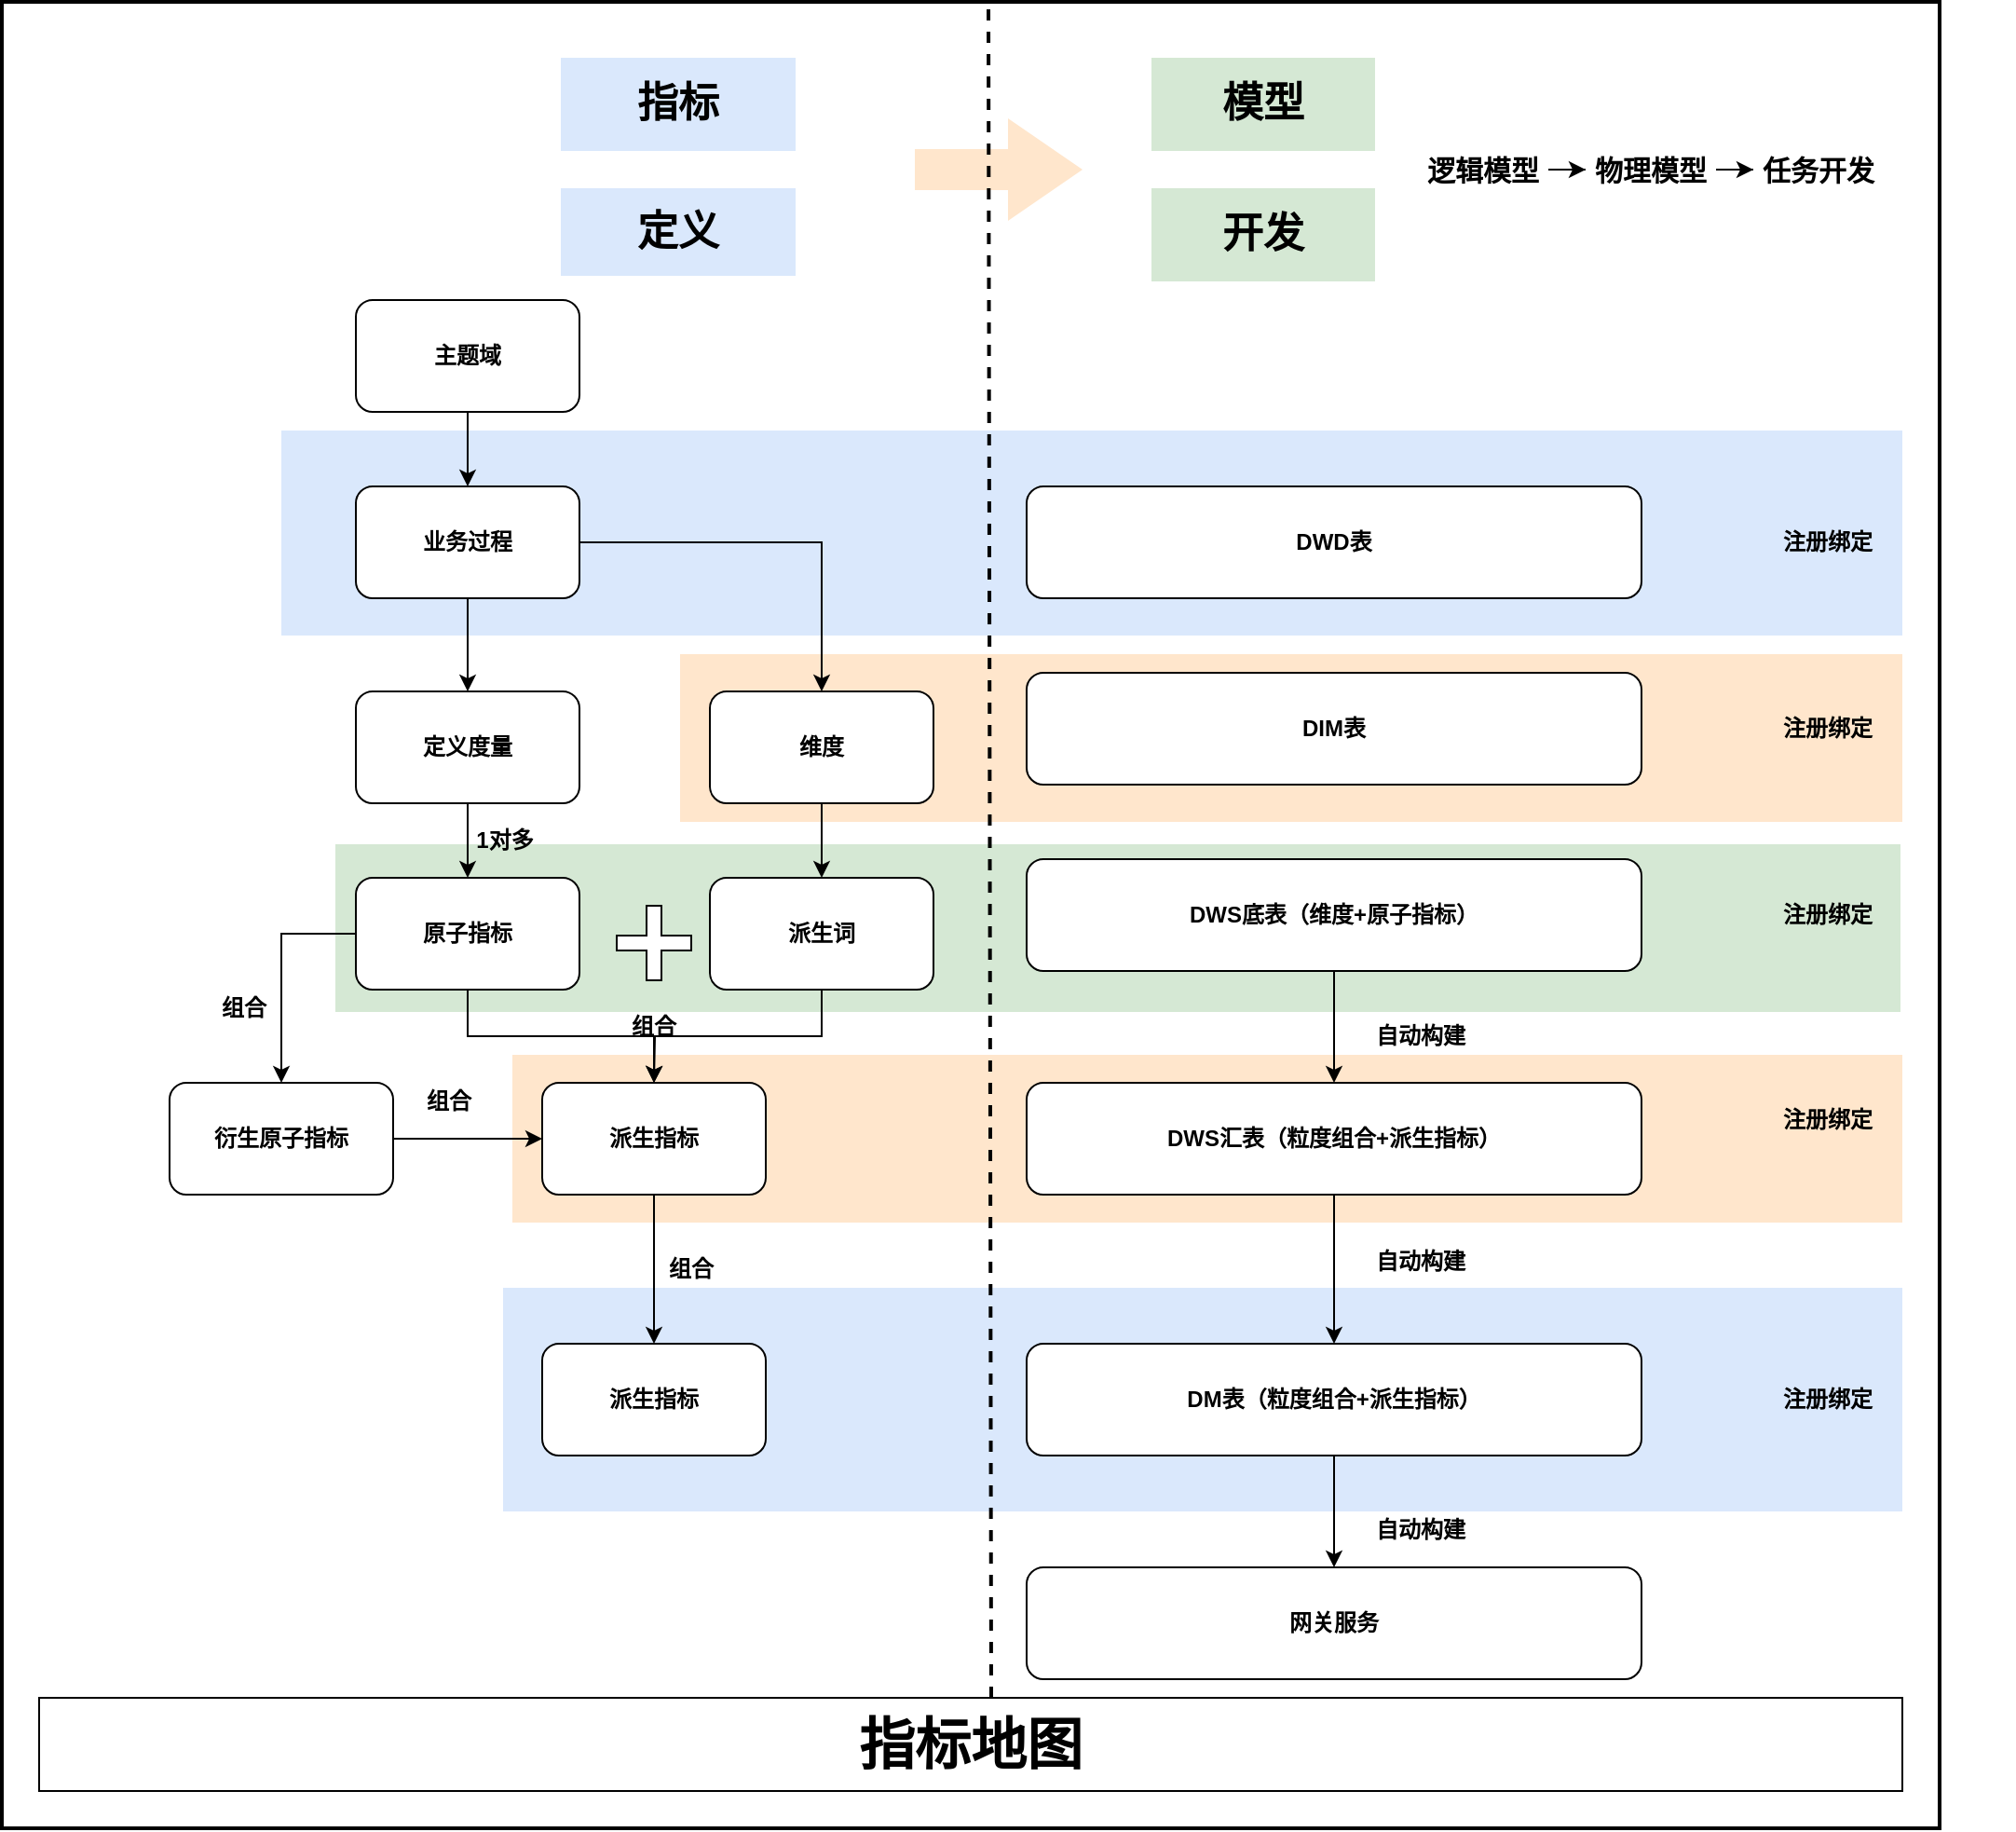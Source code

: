 <mxfile version="20.8.23" type="github">
  <diagram name="第 1 页" id="JSUvzp0A9ffYqXPfsxZi">
    <mxGraphModel dx="1122" dy="521" grid="1" gridSize="10" guides="1" tooltips="1" connect="1" arrows="1" fold="1" page="1" pageScale="1" pageWidth="827" pageHeight="1169" math="0" shadow="0">
      <root>
        <mxCell id="0" />
        <mxCell id="1" parent="0" />
        <mxCell id="ZQcCrLwTL-A52zjqZKLK-1" value="" style="rounded=0;whiteSpace=wrap;html=1;fontStyle=1;strokeWidth=2;" diagramCategory="general" diagramName="Rectangle" vertex="1" parent="1">
          <mxGeometry x="90" y="110" width="1040" height="980" as="geometry" />
        </mxCell>
        <mxCell id="ZQcCrLwTL-A52zjqZKLK-2" value="" style="rounded=0;whiteSpace=wrap;html=1;dashed=1;fontStyle=1;strokeColor=none;fillColor=#d5e8d4;" diagramCategory="general" diagramName="Rectangle" vertex="1" parent="1">
          <mxGeometry x="269" y="562" width="840" height="90" as="geometry" />
        </mxCell>
        <mxCell id="ZQcCrLwTL-A52zjqZKLK-3" value="" style="rounded=0;whiteSpace=wrap;html=1;dashed=1;fontStyle=1;strokeColor=none;fillColor=#dae8fc;" diagramCategory="general" diagramName="Rectangle" vertex="1" parent="1">
          <mxGeometry x="359" y="800" width="751" height="120" as="geometry" />
        </mxCell>
        <mxCell id="ZQcCrLwTL-A52zjqZKLK-4" value="" style="rounded=0;whiteSpace=wrap;html=1;dashed=1;fontStyle=1;strokeColor=none;fillColor=#ffe6cc;" diagramCategory="general" diagramName="Rectangle" vertex="1" parent="1">
          <mxGeometry x="364" y="675" width="746" height="90" as="geometry" />
        </mxCell>
        <mxCell id="ZQcCrLwTL-A52zjqZKLK-5" value="注册绑定" style="text;html=1;strokeColor=none;fillColor=none;align=center;verticalAlign=middle;whiteSpace=wrap;rounded=0;fontStyle=1" diagramCategory="general" diagramName="text" vertex="1" parent="1">
          <mxGeometry x="1035" y="700" width="70" height="20" as="geometry" />
        </mxCell>
        <mxCell id="ZQcCrLwTL-A52zjqZKLK-6" value="" style="rounded=0;whiteSpace=wrap;html=1;dashed=1;fontStyle=1;strokeColor=none;fillColor=#ffe6cc;" diagramCategory="general" diagramName="Rectangle" vertex="1" parent="1">
          <mxGeometry x="454" y="460" width="656" height="90" as="geometry" />
        </mxCell>
        <mxCell id="ZQcCrLwTL-A52zjqZKLK-7" value="" style="rounded=0;whiteSpace=wrap;html=1;dashed=1;fontStyle=1;strokeColor=none;fillColor=#dae8fc;" diagramCategory="general" diagramName="Rectangle" vertex="1" parent="1">
          <mxGeometry x="240" y="340" width="870" height="110" as="geometry" />
        </mxCell>
        <mxCell id="ZQcCrLwTL-A52zjqZKLK-8" style="edgeStyle=orthogonalEdgeStyle;rounded=0;orthogonalLoop=1;jettySize=auto;html=1;exitX=0.5;exitY=1;exitDx=0;exitDy=0;fontStyle=1" edge="1" parent="1" source="ZQcCrLwTL-A52zjqZKLK-9" target="ZQcCrLwTL-A52zjqZKLK-12">
          <mxGeometry relative="1" as="geometry" />
        </mxCell>
        <mxCell id="ZQcCrLwTL-A52zjqZKLK-9" value="主题域" style="rounded=1;whiteSpace=wrap;html=1;fontStyle=1" diagramCategory="general" diagramName="RoundedRectangle" vertex="1" parent="1">
          <mxGeometry x="280" y="270" width="120" height="60" as="geometry" />
        </mxCell>
        <mxCell id="ZQcCrLwTL-A52zjqZKLK-10" style="edgeStyle=orthogonalEdgeStyle;rounded=0;orthogonalLoop=1;jettySize=auto;html=1;exitX=0.5;exitY=1;exitDx=0;exitDy=0;entryX=0.5;entryY=0;entryDx=0;entryDy=0;fontStyle=1" edge="1" parent="1" source="ZQcCrLwTL-A52zjqZKLK-12" target="ZQcCrLwTL-A52zjqZKLK-14">
          <mxGeometry relative="1" as="geometry" />
        </mxCell>
        <mxCell id="ZQcCrLwTL-A52zjqZKLK-11" style="edgeStyle=orthogonalEdgeStyle;rounded=0;orthogonalLoop=1;jettySize=auto;html=1;exitX=1;exitY=0.5;exitDx=0;exitDy=0;entryX=0.5;entryY=0;entryDx=0;entryDy=0;fontStyle=1" edge="1" parent="1" source="ZQcCrLwTL-A52zjqZKLK-12" target="ZQcCrLwTL-A52zjqZKLK-19">
          <mxGeometry relative="1" as="geometry" />
        </mxCell>
        <mxCell id="ZQcCrLwTL-A52zjqZKLK-12" value="业务过程" style="rounded=1;whiteSpace=wrap;html=1;fontStyle=1" diagramCategory="general" diagramName="RoundedRectangle" vertex="1" parent="1">
          <mxGeometry x="280" y="370" width="120" height="60" as="geometry" />
        </mxCell>
        <mxCell id="ZQcCrLwTL-A52zjqZKLK-13" style="edgeStyle=orthogonalEdgeStyle;rounded=0;orthogonalLoop=1;jettySize=auto;html=1;exitX=0.5;exitY=1;exitDx=0;exitDy=0;fontStyle=1" edge="1" parent="1" source="ZQcCrLwTL-A52zjqZKLK-14" target="ZQcCrLwTL-A52zjqZKLK-17">
          <mxGeometry relative="1" as="geometry" />
        </mxCell>
        <mxCell id="ZQcCrLwTL-A52zjqZKLK-14" value="定义度量" style="rounded=1;whiteSpace=wrap;html=1;fontStyle=1" diagramCategory="general" diagramName="RoundedRectangle" vertex="1" parent="1">
          <mxGeometry x="280" y="480" width="120" height="60" as="geometry" />
        </mxCell>
        <mxCell id="ZQcCrLwTL-A52zjqZKLK-15" style="edgeStyle=orthogonalEdgeStyle;rounded=0;orthogonalLoop=1;jettySize=auto;html=1;exitX=0.5;exitY=1;exitDx=0;exitDy=0;fontStyle=1" edge="1" parent="1" source="ZQcCrLwTL-A52zjqZKLK-17">
          <mxGeometry relative="1" as="geometry">
            <mxPoint x="440" y="690" as="targetPoint" />
          </mxGeometry>
        </mxCell>
        <mxCell id="ZQcCrLwTL-A52zjqZKLK-16" style="edgeStyle=orthogonalEdgeStyle;rounded=0;orthogonalLoop=1;jettySize=auto;html=1;exitX=0;exitY=0.5;exitDx=0;exitDy=0;fontStyle=1" edge="1" parent="1" source="ZQcCrLwTL-A52zjqZKLK-17" target="ZQcCrLwTL-A52zjqZKLK-24">
          <mxGeometry relative="1" as="geometry" />
        </mxCell>
        <mxCell id="ZQcCrLwTL-A52zjqZKLK-17" value="原子指标" style="rounded=1;whiteSpace=wrap;html=1;fontStyle=1" diagramCategory="general" diagramName="RoundedRectangle" vertex="1" parent="1">
          <mxGeometry x="280" y="580" width="120" height="60" as="geometry" />
        </mxCell>
        <mxCell id="ZQcCrLwTL-A52zjqZKLK-18" style="edgeStyle=orthogonalEdgeStyle;rounded=0;orthogonalLoop=1;jettySize=auto;html=1;exitX=0.5;exitY=1;exitDx=0;exitDy=0;fontStyle=1" edge="1" parent="1" source="ZQcCrLwTL-A52zjqZKLK-19" target="ZQcCrLwTL-A52zjqZKLK-21">
          <mxGeometry relative="1" as="geometry" />
        </mxCell>
        <mxCell id="ZQcCrLwTL-A52zjqZKLK-19" value="维度" style="rounded=1;whiteSpace=wrap;html=1;fontStyle=1" diagramCategory="general" diagramName="RoundedRectangle" vertex="1" parent="1">
          <mxGeometry x="470" y="480" width="120" height="60" as="geometry" />
        </mxCell>
        <mxCell id="ZQcCrLwTL-A52zjqZKLK-20" style="edgeStyle=orthogonalEdgeStyle;rounded=0;orthogonalLoop=1;jettySize=auto;html=1;exitX=0.5;exitY=1;exitDx=0;exitDy=0;entryX=0.5;entryY=0;entryDx=0;entryDy=0;fontStyle=1" edge="1" parent="1" source="ZQcCrLwTL-A52zjqZKLK-21" target="ZQcCrLwTL-A52zjqZKLK-23">
          <mxGeometry relative="1" as="geometry" />
        </mxCell>
        <mxCell id="ZQcCrLwTL-A52zjqZKLK-21" value="派生词" style="rounded=1;whiteSpace=wrap;html=1;fontStyle=1" diagramCategory="general" diagramName="RoundedRectangle" vertex="1" parent="1">
          <mxGeometry x="470" y="580" width="120" height="60" as="geometry" />
        </mxCell>
        <mxCell id="ZQcCrLwTL-A52zjqZKLK-22" style="edgeStyle=orthogonalEdgeStyle;rounded=0;orthogonalLoop=1;jettySize=auto;html=1;exitX=0.5;exitY=1;exitDx=0;exitDy=0;fontStyle=1" edge="1" parent="1" source="ZQcCrLwTL-A52zjqZKLK-23" target="ZQcCrLwTL-A52zjqZKLK-27">
          <mxGeometry relative="1" as="geometry" />
        </mxCell>
        <mxCell id="ZQcCrLwTL-A52zjqZKLK-23" value="派生指标" style="rounded=1;whiteSpace=wrap;html=1;fontStyle=1" diagramCategory="general" diagramName="RoundedRectangle" vertex="1" parent="1">
          <mxGeometry x="380" y="690" width="120" height="60" as="geometry" />
        </mxCell>
        <mxCell id="ZQcCrLwTL-A52zjqZKLK-69" style="edgeStyle=orthogonalEdgeStyle;rounded=0;orthogonalLoop=1;jettySize=auto;html=1;exitX=1;exitY=0.5;exitDx=0;exitDy=0;entryX=0;entryY=0.5;entryDx=0;entryDy=0;fontSize=15;" edge="1" parent="1" source="ZQcCrLwTL-A52zjqZKLK-24" target="ZQcCrLwTL-A52zjqZKLK-23">
          <mxGeometry relative="1" as="geometry" />
        </mxCell>
        <mxCell id="ZQcCrLwTL-A52zjqZKLK-24" value="衍生原子指标" style="rounded=1;whiteSpace=wrap;html=1;fontStyle=1" diagramCategory="general" diagramName="RoundedRectangle" vertex="1" parent="1">
          <mxGeometry x="180" y="690" width="120" height="60" as="geometry" />
        </mxCell>
        <mxCell id="ZQcCrLwTL-A52zjqZKLK-25" value="组合" style="text;html=1;strokeColor=none;fillColor=none;align=center;verticalAlign=middle;whiteSpace=wrap;rounded=0;fontStyle=1" diagramCategory="general" diagramName="text" vertex="1" parent="1">
          <mxGeometry x="200" y="640" width="40" height="20" as="geometry" />
        </mxCell>
        <mxCell id="ZQcCrLwTL-A52zjqZKLK-26" value="组合" style="text;html=1;strokeColor=none;fillColor=none;align=center;verticalAlign=middle;whiteSpace=wrap;rounded=0;fontStyle=1" diagramCategory="general" diagramName="text" vertex="1" parent="1">
          <mxGeometry x="420" y="650" width="40" height="20" as="geometry" />
        </mxCell>
        <mxCell id="ZQcCrLwTL-A52zjqZKLK-27" value="派生指标" style="rounded=1;whiteSpace=wrap;html=1;fontStyle=1" diagramCategory="general" diagramName="RoundedRectangle" vertex="1" parent="1">
          <mxGeometry x="380" y="830" width="120" height="60" as="geometry" />
        </mxCell>
        <mxCell id="ZQcCrLwTL-A52zjqZKLK-28" value="组合" style="text;html=1;strokeColor=none;fillColor=none;align=center;verticalAlign=middle;whiteSpace=wrap;rounded=0;fontStyle=1" diagramCategory="general" diagramName="text" vertex="1" parent="1">
          <mxGeometry x="440" y="780" width="40" height="20" as="geometry" />
        </mxCell>
        <mxCell id="ZQcCrLwTL-A52zjqZKLK-29" value="DIM表" style="rounded=1;whiteSpace=wrap;html=1;fontStyle=1" diagramCategory="general" diagramName="RoundedRectangle" vertex="1" parent="1">
          <mxGeometry x="640" y="470" width="330" height="60" as="geometry" />
        </mxCell>
        <mxCell id="ZQcCrLwTL-A52zjqZKLK-30" value="DWD表" style="rounded=1;whiteSpace=wrap;html=1;fontStyle=1" diagramCategory="general" diagramName="RoundedRectangle" vertex="1" parent="1">
          <mxGeometry x="640" y="370" width="330" height="60" as="geometry" />
        </mxCell>
        <mxCell id="ZQcCrLwTL-A52zjqZKLK-31" style="edgeStyle=orthogonalEdgeStyle;rounded=0;orthogonalLoop=1;jettySize=auto;html=1;exitX=0.5;exitY=1;exitDx=0;exitDy=0;entryX=0.5;entryY=0;entryDx=0;entryDy=0;fontStyle=1" edge="1" parent="1" source="ZQcCrLwTL-A52zjqZKLK-32" target="ZQcCrLwTL-A52zjqZKLK-34">
          <mxGeometry relative="1" as="geometry" />
        </mxCell>
        <mxCell id="ZQcCrLwTL-A52zjqZKLK-32" value="DWS底表（维度+原子指标）" style="rounded=1;whiteSpace=wrap;html=1;fontStyle=1" diagramCategory="general" diagramName="RoundedRectangle" vertex="1" parent="1">
          <mxGeometry x="640" y="570" width="330" height="60" as="geometry" />
        </mxCell>
        <mxCell id="ZQcCrLwTL-A52zjqZKLK-33" style="edgeStyle=orthogonalEdgeStyle;rounded=0;orthogonalLoop=1;jettySize=auto;html=1;exitX=0.5;exitY=1;exitDx=0;exitDy=0;fontStyle=1" edge="1" parent="1" source="ZQcCrLwTL-A52zjqZKLK-34" target="ZQcCrLwTL-A52zjqZKLK-36">
          <mxGeometry relative="1" as="geometry" />
        </mxCell>
        <mxCell id="ZQcCrLwTL-A52zjqZKLK-34" value="DWS汇表（粒度组合+派生指标）" style="rounded=1;whiteSpace=wrap;html=1;fontStyle=1" diagramCategory="general" diagramName="RoundedRectangle" vertex="1" parent="1">
          <mxGeometry x="640" y="690" width="330" height="60" as="geometry" />
        </mxCell>
        <mxCell id="ZQcCrLwTL-A52zjqZKLK-35" style="edgeStyle=orthogonalEdgeStyle;rounded=0;orthogonalLoop=1;jettySize=auto;html=1;exitX=0.5;exitY=1;exitDx=0;exitDy=0;entryX=0.5;entryY=0;entryDx=0;entryDy=0;" edge="1" parent="1" source="ZQcCrLwTL-A52zjqZKLK-36" target="ZQcCrLwTL-A52zjqZKLK-51">
          <mxGeometry relative="1" as="geometry" />
        </mxCell>
        <mxCell id="ZQcCrLwTL-A52zjqZKLK-36" value="DM表（粒度组合+派生指标）" style="rounded=1;whiteSpace=wrap;html=1;fontStyle=1" diagramCategory="general" diagramName="RoundedRectangle" vertex="1" parent="1">
          <mxGeometry x="640" y="830" width="330" height="60" as="geometry" />
        </mxCell>
        <mxCell id="ZQcCrLwTL-A52zjqZKLK-37" value="注册绑定" style="text;html=1;strokeColor=none;fillColor=none;align=center;verticalAlign=middle;whiteSpace=wrap;rounded=0;fontStyle=1" diagramCategory="general" diagramName="text" vertex="1" parent="1">
          <mxGeometry x="1020" y="390" width="100" height="20" as="geometry" />
        </mxCell>
        <mxCell id="ZQcCrLwTL-A52zjqZKLK-38" value="注册绑定" style="text;html=1;strokeColor=none;fillColor=none;align=center;verticalAlign=middle;whiteSpace=wrap;rounded=0;fontStyle=1" diagramCategory="general" diagramName="text" vertex="1" parent="1">
          <mxGeometry x="1020" y="490" width="100" height="20" as="geometry" />
        </mxCell>
        <mxCell id="ZQcCrLwTL-A52zjqZKLK-39" value="注册绑定" style="text;html=1;strokeColor=none;fillColor=none;align=center;verticalAlign=middle;whiteSpace=wrap;rounded=0;fontStyle=1" diagramCategory="general" diagramName="text" vertex="1" parent="1">
          <mxGeometry x="970" y="590" width="200" height="20" as="geometry" />
        </mxCell>
        <mxCell id="ZQcCrLwTL-A52zjqZKLK-40" value="自动构建" style="text;html=1;strokeColor=none;fillColor=none;align=center;verticalAlign=middle;whiteSpace=wrap;rounded=0;fontStyle=1" diagramCategory="general" diagramName="text" vertex="1" parent="1">
          <mxGeometry x="820" y="655" width="63" height="20" as="geometry" />
        </mxCell>
        <mxCell id="ZQcCrLwTL-A52zjqZKLK-41" value="自动构建" style="text;html=1;strokeColor=none;fillColor=none;align=center;verticalAlign=middle;whiteSpace=wrap;rounded=0;fontStyle=1" diagramCategory="general" diagramName="text" vertex="1" parent="1">
          <mxGeometry x="820" y="776" width="63" height="20" as="geometry" />
        </mxCell>
        <mxCell id="ZQcCrLwTL-A52zjqZKLK-43" value="" style="shape=cross;whiteSpace=wrap;html=1;fontStyle=1" diagramCategory="advanced" diagramName="Cross" vertex="1" parent="1">
          <mxGeometry x="420" y="595" width="40" height="40" as="geometry" />
        </mxCell>
        <mxCell id="ZQcCrLwTL-A52zjqZKLK-45" value="&lt;span style=&quot;font-size: 22px;&quot;&gt;模型&lt;/span&gt;" style="text;html=1;strokeColor=none;fillColor=#d5e8d4;align=center;verticalAlign=middle;whiteSpace=wrap;rounded=0;fontStyle=1" diagramCategory="general" diagramName="text" vertex="1" parent="1">
          <mxGeometry x="707" y="140" width="120" height="50" as="geometry" />
        </mxCell>
        <mxCell id="ZQcCrLwTL-A52zjqZKLK-46" value="&lt;span style=&quot;font-size: 22px;&quot;&gt;开发&lt;/span&gt;" style="text;html=1;strokeColor=none;fillColor=#d5e8d4;align=center;verticalAlign=middle;whiteSpace=wrap;rounded=0;fontStyle=1" diagramCategory="general" diagramName="text" vertex="1" parent="1">
          <mxGeometry x="707" y="210" width="120" height="50" as="geometry" />
        </mxCell>
        <mxCell id="ZQcCrLwTL-A52zjqZKLK-47" value="&lt;font style=&quot;font-size: 22px;&quot;&gt;定义&lt;/font&gt;" style="text;html=1;strokeColor=none;fillColor=#dae8fc;align=center;verticalAlign=middle;whiteSpace=wrap;rounded=0;fontStyle=1" diagramCategory="general" diagramName="text" vertex="1" parent="1">
          <mxGeometry x="390" y="210" width="126" height="47" as="geometry" />
        </mxCell>
        <mxCell id="ZQcCrLwTL-A52zjqZKLK-48" value="&lt;span style=&quot;font-size: 22px;&quot;&gt;指标&lt;/span&gt;" style="text;html=1;strokeColor=none;fillColor=#dae8fc;align=center;verticalAlign=middle;whiteSpace=wrap;rounded=0;fontStyle=1" diagramCategory="general" diagramName="text" vertex="1" parent="1">
          <mxGeometry x="390" y="140" width="126" height="50" as="geometry" />
        </mxCell>
        <mxCell id="ZQcCrLwTL-A52zjqZKLK-49" value="&lt;font style=&quot;font-size: 30px;&quot;&gt;指标地图&lt;/font&gt;" style="rounded=0;whiteSpace=wrap;html=1;fontStyle=1" diagramCategory="general" diagramName="Rectangle" vertex="1" parent="1">
          <mxGeometry x="110" y="1020" width="1000" height="50" as="geometry" />
        </mxCell>
        <mxCell id="ZQcCrLwTL-A52zjqZKLK-50" value="1对多" style="text;html=1;strokeColor=none;fillColor=none;align=center;verticalAlign=middle;whiteSpace=wrap;rounded=0;fontStyle=1" diagramCategory="general" diagramName="text" vertex="1" parent="1">
          <mxGeometry x="340" y="550" width="40" height="20" as="geometry" />
        </mxCell>
        <mxCell id="ZQcCrLwTL-A52zjqZKLK-51" value="网关服务" style="rounded=1;whiteSpace=wrap;html=1;fontStyle=1" diagramCategory="general" diagramName="RoundedRectangle" vertex="1" parent="1">
          <mxGeometry x="640" y="950" width="330" height="60" as="geometry" />
        </mxCell>
        <mxCell id="ZQcCrLwTL-A52zjqZKLK-52" value="自动构建" style="text;html=1;strokeColor=none;fillColor=none;align=center;verticalAlign=middle;whiteSpace=wrap;rounded=0;fontStyle=1" diagramCategory="general" diagramName="text" vertex="1" parent="1">
          <mxGeometry x="820" y="920" width="63" height="20" as="geometry" />
        </mxCell>
        <mxCell id="ZQcCrLwTL-A52zjqZKLK-53" style="edgeStyle=orthogonalEdgeStyle;rounded=0;orthogonalLoop=1;jettySize=auto;html=1;exitX=1;exitY=0.5;exitDx=0;exitDy=0;" edge="1" parent="1" source="ZQcCrLwTL-A52zjqZKLK-54" target="ZQcCrLwTL-A52zjqZKLK-55">
          <mxGeometry relative="1" as="geometry" />
        </mxCell>
        <mxCell id="ZQcCrLwTL-A52zjqZKLK-54" value="逻辑模型" style="text;html=1;strokeColor=none;fillColor=none;align=center;verticalAlign=middle;whiteSpace=wrap;rounded=0;fontStyle=1;fontSize=15;" diagramCategory="general" diagramName="text" vertex="1" parent="1">
          <mxGeometry x="850" y="190" width="70" height="20" as="geometry" />
        </mxCell>
        <mxCell id="ZQcCrLwTL-A52zjqZKLK-66" style="edgeStyle=orthogonalEdgeStyle;rounded=0;orthogonalLoop=1;jettySize=auto;html=1;exitX=1;exitY=0.5;exitDx=0;exitDy=0;fontSize=15;" edge="1" parent="1" source="ZQcCrLwTL-A52zjqZKLK-55" target="ZQcCrLwTL-A52zjqZKLK-65">
          <mxGeometry relative="1" as="geometry" />
        </mxCell>
        <mxCell id="ZQcCrLwTL-A52zjqZKLK-55" value="物理模型" style="text;html=1;strokeColor=none;fillColor=none;align=center;verticalAlign=middle;whiteSpace=wrap;rounded=0;fontStyle=1;fontSize=15;" diagramCategory="general" diagramName="text" vertex="1" parent="1">
          <mxGeometry x="940" y="190" width="70" height="20" as="geometry" />
        </mxCell>
        <mxCell id="ZQcCrLwTL-A52zjqZKLK-62" value="" style="html=1;shadow=0;dashed=0;align=center;verticalAlign=middle;shape=mxgraph.arrows2.arrow;dy=0.6;dx=40;notch=0;strokeColor=none;fontSize=15;fillColor=#ffe6cc;" vertex="1" parent="1">
          <mxGeometry x="580" y="172.5" width="90" height="55" as="geometry" />
        </mxCell>
        <mxCell id="ZQcCrLwTL-A52zjqZKLK-44" value="" style="endArrow=none;html=1;dashed=1;strokeWidth=2;fontStyle=1;exitX=0.511;exitY=0;exitDx=0;exitDy=0;exitPerimeter=0;" diagramCategory="general" diagramName="straight" edge="1" parent="1" source="ZQcCrLwTL-A52zjqZKLK-49">
          <mxGeometry width="50" height="50" relative="1" as="geometry">
            <mxPoint x="619.5" y="960" as="sourcePoint" />
            <mxPoint x="619.5" y="110" as="targetPoint" />
          </mxGeometry>
        </mxCell>
        <mxCell id="ZQcCrLwTL-A52zjqZKLK-65" value="任务开发" style="text;html=1;strokeColor=none;fillColor=none;align=center;verticalAlign=middle;whiteSpace=wrap;rounded=0;fontStyle=1;fontSize=15;" diagramCategory="general" diagramName="text" vertex="1" parent="1">
          <mxGeometry x="1030" y="190" width="70" height="20" as="geometry" />
        </mxCell>
        <mxCell id="ZQcCrLwTL-A52zjqZKLK-68" value="组合" style="text;html=1;strokeColor=none;fillColor=none;align=center;verticalAlign=middle;whiteSpace=wrap;rounded=0;fontStyle=1" diagramCategory="general" diagramName="text" vertex="1" parent="1">
          <mxGeometry x="310" y="690" width="40" height="20" as="geometry" />
        </mxCell>
        <mxCell id="ZQcCrLwTL-A52zjqZKLK-73" value="注册绑定" style="text;html=1;strokeColor=none;fillColor=none;align=center;verticalAlign=middle;whiteSpace=wrap;rounded=0;fontStyle=1" diagramCategory="general" diagramName="text" vertex="1" parent="1">
          <mxGeometry x="1035" y="850" width="70" height="20" as="geometry" />
        </mxCell>
      </root>
    </mxGraphModel>
  </diagram>
</mxfile>
